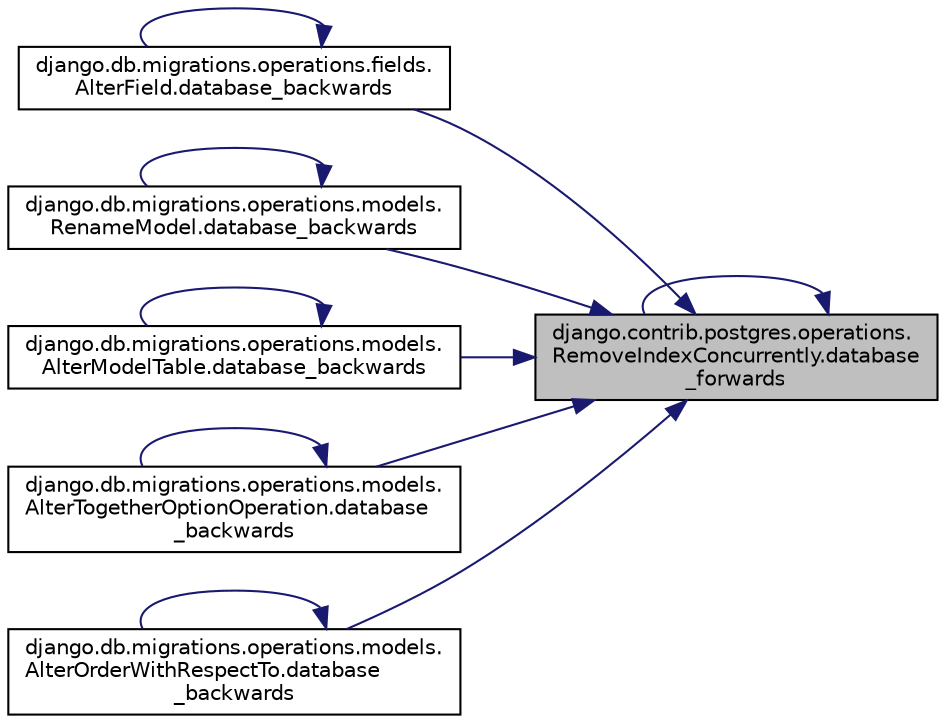digraph "django.contrib.postgres.operations.RemoveIndexConcurrently.database_forwards"
{
 // LATEX_PDF_SIZE
  edge [fontname="Helvetica",fontsize="10",labelfontname="Helvetica",labelfontsize="10"];
  node [fontname="Helvetica",fontsize="10",shape=record];
  rankdir="RL";
  Node1 [label="django.contrib.postgres.operations.\lRemoveIndexConcurrently.database\l_forwards",height=0.2,width=0.4,color="black", fillcolor="grey75", style="filled", fontcolor="black",tooltip=" "];
  Node1 -> Node2 [dir="back",color="midnightblue",fontsize="10",style="solid",fontname="Helvetica"];
  Node2 [label="django.db.migrations.operations.fields.\lAlterField.database_backwards",height=0.2,width=0.4,color="black", fillcolor="white", style="filled",URL="$d6/d03/classdjango_1_1db_1_1migrations_1_1operations_1_1fields_1_1_alter_field.html#a8e0dbfe18190855a511504bb110578a3",tooltip=" "];
  Node2 -> Node2 [dir="back",color="midnightblue",fontsize="10",style="solid",fontname="Helvetica"];
  Node1 -> Node3 [dir="back",color="midnightblue",fontsize="10",style="solid",fontname="Helvetica"];
  Node3 [label="django.db.migrations.operations.models.\lRenameModel.database_backwards",height=0.2,width=0.4,color="black", fillcolor="white", style="filled",URL="$dd/d89/classdjango_1_1db_1_1migrations_1_1operations_1_1models_1_1_rename_model.html#ad5af3e6b65c39cced9485e1f1493c6db",tooltip=" "];
  Node3 -> Node3 [dir="back",color="midnightblue",fontsize="10",style="solid",fontname="Helvetica"];
  Node1 -> Node4 [dir="back",color="midnightblue",fontsize="10",style="solid",fontname="Helvetica"];
  Node4 [label="django.db.migrations.operations.models.\lAlterModelTable.database_backwards",height=0.2,width=0.4,color="black", fillcolor="white", style="filled",URL="$d3/d78/classdjango_1_1db_1_1migrations_1_1operations_1_1models_1_1_alter_model_table.html#a6d2b5ea6c426da9ae4e2b264fa13d1cb",tooltip=" "];
  Node4 -> Node4 [dir="back",color="midnightblue",fontsize="10",style="solid",fontname="Helvetica"];
  Node1 -> Node5 [dir="back",color="midnightblue",fontsize="10",style="solid",fontname="Helvetica"];
  Node5 [label="django.db.migrations.operations.models.\lAlterTogetherOptionOperation.database\l_backwards",height=0.2,width=0.4,color="black", fillcolor="white", style="filled",URL="$d1/d49/classdjango_1_1db_1_1migrations_1_1operations_1_1models_1_1_alter_together_option_operation.html#ab3410a8179f342e30eac86cada0387b2",tooltip=" "];
  Node5 -> Node5 [dir="back",color="midnightblue",fontsize="10",style="solid",fontname="Helvetica"];
  Node1 -> Node6 [dir="back",color="midnightblue",fontsize="10",style="solid",fontname="Helvetica"];
  Node6 [label="django.db.migrations.operations.models.\lAlterOrderWithRespectTo.database\l_backwards",height=0.2,width=0.4,color="black", fillcolor="white", style="filled",URL="$d7/d7b/classdjango_1_1db_1_1migrations_1_1operations_1_1models_1_1_alter_order_with_respect_to.html#a2c193de9fbdcf65fcbc933b696b33ceb",tooltip=" "];
  Node6 -> Node6 [dir="back",color="midnightblue",fontsize="10",style="solid",fontname="Helvetica"];
  Node1 -> Node1 [dir="back",color="midnightblue",fontsize="10",style="solid",fontname="Helvetica"];
}
